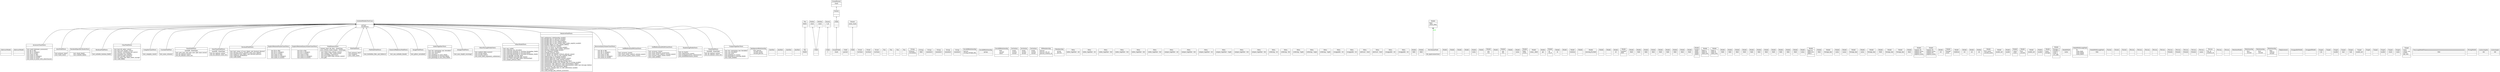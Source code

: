 digraph "classes_31" {
rankdir=BT
charset="utf-8"
"invalid_models_tests.test_relative_fields.RelativeFieldTests.test_foreign_key_to_abstract_model.AbstractModel" [color="black", fontcolor="black", label=<{AbstractModel|<br ALIGN="LEFT"/>|}>, shape="record", style="solid"];
"invalid_models_tests.test_relative_fields.RelativeFieldTests.test_m2m_to_abstract_model.AbstractModel" [color="black", fontcolor="black", label=<{AbstractModel|<br ALIGN="LEFT"/>|}>, shape="record", style="solid"];
"invalid_models_tests.test_relative_fields.AccessorClashTests" [color="black", fontcolor="black", label=<{AccessorClashTests|<br ALIGN="LEFT"/>|test_clash_between_accessors()<br ALIGN="LEFT"/>test_fk_to_fk()<br ALIGN="LEFT"/>test_fk_to_integer()<br ALIGN="LEFT"/>test_fk_to_m2m()<br ALIGN="LEFT"/>test_m2m_to_fk()<br ALIGN="LEFT"/>test_m2m_to_integer()<br ALIGN="LEFT"/>test_m2m_to_m2m()<br ALIGN="LEFT"/>test_m2m_to_m2m_with_inheritance()<br ALIGN="LEFT"/>}>, shape="record", style="solid"];
"invalid_models_tests.test_relative_fields.RelativeFieldTests.test_ambiguous_relationship_model.AmbiguousRelationship" [color="black", fontcolor="black", label=<{AmbiguousRelationship|first_person<br ALIGN="LEFT"/>second_model<br ALIGN="LEFT"/>second_person<br ALIGN="LEFT"/>|}>, shape="record", style="solid"];
"invalid_models_tests.test_relative_fields.AccessorClashTests._test_accessor_clash.Another" [color="black", fontcolor="black", label=<{Another|<br ALIGN="LEFT"/>|}>, shape="record", style="solid"];
"invalid_models_tests.test_relative_fields.ReverseQueryNameClashTests._test_reverse_query_name_clash.Another" [color="black", fontcolor="black", label=<{Another|<br ALIGN="LEFT"/>|}>, shape="record", style="solid"];
"invalid_models_tests.test_relative_fields.ExplicitRelatedNameClashTests._test_explicit_related_name_clash.Another" [color="black", fontcolor="black", label=<{Another|<br ALIGN="LEFT"/>|}>, shape="record", style="solid"];
"invalid_models_tests.test_relative_fields.ExplicitRelatedQueryNameClashTests._test_explicit_related_query_name_clash.Another" [color="black", fontcolor="black", label=<{Another|<br ALIGN="LEFT"/>|}>, shape="record", style="solid"];
"invalid_models_tests.test_ordinary_fields.AutoFieldTests" [color="black", fontcolor="black", label=<{AutoFieldTests|<br ALIGN="LEFT"/>|test_primary_key()<br ALIGN="LEFT"/>test_valid_case()<br ALIGN="LEFT"/>}>, shape="record", style="solid"];
"invalid_models_tests.test_backend_specific.BackendSpecificChecksTests" [color="black", fontcolor="black", label=<{BackendSpecificChecksTests|<br ALIGN="LEFT"/>|test_check_field()<br ALIGN="LEFT"/>test_validate_field()<br ALIGN="LEFT"/>}>, shape="record", style="solid"];
"invalid_models_tests.test_models.IndexTogetherTests.test_pointing_to_non_local_field.Bar" [color="black", fontcolor="black", label=<{Bar|field2<br ALIGN="LEFT"/>|}>, shape="record", style="solid"];
"invalid_models_tests.test_ordinary_fields.BooleanFieldTests" [color="black", fontcolor="black", label=<{BooleanFieldTests|<br ALIGN="LEFT"/>|test_nullable_boolean_field()<br ALIGN="LEFT"/>}>, shape="record", style="solid"];
"invalid_models_tests.test_ordinary_fields.CharFieldTests" [color="black", fontcolor="black", label=<{CharFieldTests|<br ALIGN="LEFT"/>|test_bad_db_index_value()<br ALIGN="LEFT"/>test_bad_max_length_value()<br ALIGN="LEFT"/>test_choices_containing_non_pairs()<br ALIGN="LEFT"/>test_missing_max_length()<br ALIGN="LEFT"/>test_negative_max_length()<br ALIGN="LEFT"/>test_non_iterable_choices()<br ALIGN="LEFT"/>test_too_long_char_field_under_mysql()<br ALIGN="LEFT"/>test_valid_field()<br ALIGN="LEFT"/>}>, shape="record", style="solid"];
"invalid_models_tests.test_models.ShadowingFieldsTests.test_multiinheritance_clash.Child" [color="black", fontcolor="black", label=<{Child|<br ALIGN="LEFT"/>|}>, shape="record", style="solid"];
"invalid_models_tests.test_models.ShadowingFieldsTests.test_inheritance_clash.Child" [color="black", fontcolor="black", label=<{Child|f<br ALIGN="LEFT"/>|}>, shape="record", style="solid"];
"invalid_models_tests.test_models.ShadowingFieldsTests.test_multigeneration_inheritance.Child" [color="black", fontcolor="black", label=<{Child|<br ALIGN="LEFT"/>|}>, shape="record", style="solid"];
"invalid_models_tests.test_models.OtherModelTests.test_ordering_pointing_to_existing_foreignkey_field.Child" [color="black", fontcolor="black", label=<{Child|parent<br ALIGN="LEFT"/>|}>, shape="record", style="solid"];
"invalid_models_tests.test_relative_fields.AccessorClashTests.test_m2m_to_m2m_with_inheritance.Child" [color="black", fontcolor="black", label=<{Child|<br ALIGN="LEFT"/>|}>, shape="record", style="solid"];
"invalid_models_tests.test_relative_fields.ComplexClashTests" [color="black", fontcolor="black", label=<{ComplexClashTests|<br ALIGN="LEFT"/>|test_complex_clash()<br ALIGN="LEFT"/>}>, shape="record", style="solid"];
"invalid_models_tests.test_custom_fields.CustomFieldTest" [color="black", fontcolor="black", label=<{CustomFieldTest|<br ALIGN="LEFT"/>|test_none_column()<br ALIGN="LEFT"/>}>, shape="record", style="solid"];
"invalid_models_tests.test_ordinary_fields.DateFieldTests" [color="black", fontcolor="black", label=<{DateFieldTests|maxDiff : NoneType<br ALIGN="LEFT"/>|test_auto_now_and_auto_now_add_raise_error()<br ALIGN="LEFT"/>test_fix_default_value()<br ALIGN="LEFT"/>test_fix_default_value_tz()<br ALIGN="LEFT"/>}>, shape="record", style="solid"];
"invalid_models_tests.test_ordinary_fields.DateTimeFieldTests" [color="black", fontcolor="black", label=<{DateTimeFieldTests|maxDiff : NoneType<br ALIGN="LEFT"/>|test_fix_default_value()<br ALIGN="LEFT"/>test_fix_default_value_tz()<br ALIGN="LEFT"/>}>, shape="record", style="solid"];
"invalid_models_tests.test_ordinary_fields.DecimalFieldTests" [color="black", fontcolor="black", label=<{DecimalFieldTests|<br ALIGN="LEFT"/>|test_bad_values_of_max_digits_and_decimal_places()<br ALIGN="LEFT"/>test_decimal_places_greater_than_max_digits()<br ALIGN="LEFT"/>test_negative_max_digits_and_decimal_places()<br ALIGN="LEFT"/>test_required_attributes()<br ALIGN="LEFT"/>test_valid_field()<br ALIGN="LEFT"/>}>, shape="record", style="solid"];
"invalid_models_tests.test_relative_fields.M2mThroughFieldsTests.test_invalid_order.Event" [color="black", fontcolor="black", label=<{Event|invitees<br ALIGN="LEFT"/>|}>, shape="record", style="solid"];
"invalid_models_tests.test_relative_fields.M2mThroughFieldsTests.test_invalid_field.Event" [color="black", fontcolor="black", label=<{Event|invitees<br ALIGN="LEFT"/>|}>, shape="record", style="solid"];
"invalid_models_tests.test_relative_fields.M2mThroughFieldsTests.test_explicit_field_names.Event" [color="black", fontcolor="black", label=<{Event|invitees<br ALIGN="LEFT"/>|}>, shape="record", style="solid"];
"invalid_models_tests.test_relative_fields.ExplicitRelatedNameClashTests" [color="black", fontcolor="black", label=<{ExplicitRelatedNameClashTests|<br ALIGN="LEFT"/>|test_fk_to_fk()<br ALIGN="LEFT"/>test_fk_to_integer()<br ALIGN="LEFT"/>test_fk_to_m2m()<br ALIGN="LEFT"/>test_m2m_to_fk()<br ALIGN="LEFT"/>test_m2m_to_integer()<br ALIGN="LEFT"/>test_m2m_to_m2m()<br ALIGN="LEFT"/>}>, shape="record", style="solid"];
"invalid_models_tests.test_relative_fields.ExplicitRelatedQueryNameClashTests" [color="black", fontcolor="black", label=<{ExplicitRelatedQueryNameClashTests|<br ALIGN="LEFT"/>|test_fk_to_fk()<br ALIGN="LEFT"/>test_fk_to_integer()<br ALIGN="LEFT"/>test_fk_to_m2m()<br ALIGN="LEFT"/>test_m2m_to_fk()<br ALIGN="LEFT"/>test_m2m_to_integer()<br ALIGN="LEFT"/>test_m2m_to_m2m()<br ALIGN="LEFT"/>}>, shape="record", style="solid"];
"invalid_models_tests.test_relative_fields.M2mThroughFieldsTests.test_m2m_field_argument_validation.Fan" [color="black", fontcolor="black", label=<{Fan|<br ALIGN="LEFT"/>|}>, shape="record", style="solid"];
"invalid_models_tests.test_relative_fields.M2mThroughFieldsTests.test_invalid_order.Fan" [color="black", fontcolor="black", label=<{Fan|<br ALIGN="LEFT"/>|}>, shape="record", style="solid"];
"invalid_models_tests.test_relative_fields.M2mThroughFieldsTests.test_invalid_field.Fan" [color="black", fontcolor="black", label=<{Fan|<br ALIGN="LEFT"/>|}>, shape="record", style="solid"];
"invalid_models_tests.test_relative_fields.M2mThroughFieldsTests.test_explicit_field_names.Fan" [color="black", fontcolor="black", label=<{Fan|<br ALIGN="LEFT"/>|}>, shape="record", style="solid"];
"invalid_models_tests.test_models.ShadowingFieldsTests.test_multiinheritance_clash.Father" [color="black", fontcolor="black", label=<{Father|clash<br ALIGN="LEFT"/>|}>, shape="record", style="solid"];
"invalid_models_tests.test_models.FieldNamesTests" [color="black", fontcolor="black", label=<{FieldNamesTests|column_limit_db_alias : NoneType<br ALIGN="LEFT"/>max_column_name_length : NoneType<br ALIGN="LEFT"/>|test_M2M_long_column_name()<br ALIGN="LEFT"/>test_ending_with_underscore()<br ALIGN="LEFT"/>test_including_separator()<br ALIGN="LEFT"/>test_local_field_long_column_name()<br ALIGN="LEFT"/>test_pk()<br ALIGN="LEFT"/>}>, shape="record", style="solid"];
"invalid_models_tests.test_ordinary_fields.FileFieldTests" [color="black", fontcolor="black", label=<{FileFieldTests|<br ALIGN="LEFT"/>|test_primary_key()<br ALIGN="LEFT"/>test_unique()<br ALIGN="LEFT"/>test_valid_case()<br ALIGN="LEFT"/>}>, shape="record", style="solid"];
"invalid_models_tests.test_ordinary_fields.FilePathFieldTests" [color="black", fontcolor="black", label=<{FilePathFieldTests|<br ALIGN="LEFT"/>|test_forbidden_files_and_folders()<br ALIGN="LEFT"/>}>, shape="record", style="solid"];
"invalid_models_tests.test_models.IndexTogetherTests.test_pointing_to_non_local_field.Foo" [color="black", fontcolor="black", label=<{Foo|field1<br ALIGN="LEFT"/>|}>, shape="record", style="solid"];
"invalid_models_tests.test_ordinary_fields.GenericIPAddressFieldTests" [color="black", fontcolor="black", label=<{GenericIPAddressFieldTests|<br ALIGN="LEFT"/>|test_non_nullable_blank()<br ALIGN="LEFT"/>}>, shape="record", style="solid"];
"invalid_models_tests.test_models.ShadowingFieldsTests.test_multigeneration_inheritance.GrandChild" [color="black", fontcolor="black", label=<{GrandChild|clash<br ALIGN="LEFT"/>|}>, shape="record", style="solid"];
"invalid_models_tests.test_models.ShadowingFieldsTests.test_multigeneration_inheritance.GrandParent" [color="black", fontcolor="black", label=<{GrandParent|clash<br ALIGN="LEFT"/>|}>, shape="record", style="solid"];
"invalid_models_tests.test_models.OtherModelTests.test_two_m2m_through_same_relationship.Group" [color="black", fontcolor="black", label=<{Group|primary<br ALIGN="LEFT"/>secondary<br ALIGN="LEFT"/>|}>, shape="record", style="solid"];
"invalid_models_tests.test_relative_fields.RelativeFieldTests.test_ambiguous_relationship_model.Group" [color="black", fontcolor="black", label=<{Group|field<br ALIGN="LEFT"/>|}>, shape="record", style="solid"];
"invalid_models_tests.test_relative_fields.RelativeFieldTests.test_relationship_model_with_foreign_key_to_wrong_model.Group" [color="black", fontcolor="black", label=<{Group|members<br ALIGN="LEFT"/>|}>, shape="record", style="solid"];
"invalid_models_tests.test_relative_fields.RelativeFieldTests.test_relationship_model_missing_foreign_key.Group" [color="black", fontcolor="black", label=<{Group|members<br ALIGN="LEFT"/>|}>, shape="record", style="solid"];
"invalid_models_tests.test_relative_fields.RelativeFieldTests.test_missing_relationship_model.Group" [color="black", fontcolor="black", label=<{Group|members<br ALIGN="LEFT"/>|}>, shape="record", style="solid"];
"invalid_models_tests.test_relative_fields.RelativeFieldTests.test_unique_m2m.Group" [color="black", fontcolor="black", label=<{Group|members<br ALIGN="LEFT"/>|}>, shape="record", style="solid"];
"invalid_models_tests.test_ordinary_fields.ImageFieldTests" [color="black", fontcolor="black", label=<{ImageFieldTests|<br ALIGN="LEFT"/>|test_pillow_installed()<br ALIGN="LEFT"/>}>, shape="record", style="solid"];
"invalid_models_tests.test_models.IndexTogetherTests" [color="black", fontcolor="black", label=<{IndexTogetherTests|<br ALIGN="LEFT"/>|test_list_containing_non_iterable()<br ALIGN="LEFT"/>test_non_iterable()<br ALIGN="LEFT"/>test_non_list()<br ALIGN="LEFT"/>test_pointing_to_m2m_field()<br ALIGN="LEFT"/>test_pointing_to_missing_field()<br ALIGN="LEFT"/>test_pointing_to_non_local_field()<br ALIGN="LEFT"/>}>, shape="record", style="solid"];
"invalid_models_tests.test_ordinary_fields.IntegerFieldTests" [color="black", fontcolor="black", label=<{IntegerFieldTests|<br ALIGN="LEFT"/>|test_max_length_warning()<br ALIGN="LEFT"/>}>, shape="record", style="solid"];
"invalid_models_tests.test_relative_fields.RelativeFieldTests.test_relationship_model_with_foreign_key_to_wrong_model.InvalidRelationship" [color="black", fontcolor="black", label=<{InvalidRelationship|person<br ALIGN="LEFT"/>wrong_foreign_key<br ALIGN="LEFT"/>|}>, shape="record", style="solid"];
"invalid_models_tests.test_relative_fields.RelativeFieldTests.test_relationship_model_missing_foreign_key.InvalidRelationship" [color="black", fontcolor="black", label=<{InvalidRelationship|group<br ALIGN="LEFT"/>|}>, shape="record", style="solid"];
"invalid_models_tests.test_relative_fields.RelativeFieldTests.test_too_many_foreign_keys_in_self_referential_model.InvalidRelationship" [color="black", fontcolor="black", label=<{InvalidRelationship|first<br ALIGN="LEFT"/>second<br ALIGN="LEFT"/>third<br ALIGN="LEFT"/>|}>, shape="record", style="solid"];
"invalid_models_tests.test_relative_fields.M2mThroughFieldsTests.test_invalid_order.Invitation" [color="black", fontcolor="black", label=<{Invitation|event<br ALIGN="LEFT"/>invitee<br ALIGN="LEFT"/>inviter<br ALIGN="LEFT"/>|}>, shape="record", style="solid"];
"invalid_models_tests.test_relative_fields.M2mThroughFieldsTests.test_invalid_field.Invitation" [color="black", fontcolor="black", label=<{Invitation|event<br ALIGN="LEFT"/>invitee<br ALIGN="LEFT"/>inviter<br ALIGN="LEFT"/>|}>, shape="record", style="solid"];
"invalid_models_tests.test_relative_fields.M2mThroughFieldsTests.test_explicit_field_names.Invitation" [color="black", fontcolor="black", label=<{Invitation|event<br ALIGN="LEFT"/>invitee<br ALIGN="LEFT"/>inviter<br ALIGN="LEFT"/>|}>, shape="record", style="solid"];
"invalid_models_tests.base.IsolatedModelsTestCase" [color="black", fontcolor="black", label=<{IsolatedModelsTestCase|<br ALIGN="LEFT"/>|setUp()<br ALIGN="LEFT"/>tearDown()<br ALIGN="LEFT"/>}>, shape="record", style="solid"];
"invalid_models_tests.test_relative_fields.M2mThroughFieldsTests" [color="black", fontcolor="black", label=<{M2mThroughFieldsTests|<br ALIGN="LEFT"/>|test_explicit_field_names()<br ALIGN="LEFT"/>test_invalid_field()<br ALIGN="LEFT"/>test_invalid_order()<br ALIGN="LEFT"/>test_m2m_field_argument_validation()<br ALIGN="LEFT"/>}>, shape="record", style="solid"];
"invalid_models_tests.test_relative_fields.RelativeFieldTests.test_foreign_object_to_non_unique_fields.MMembership" [color="black", fontcolor="black", label=<{MMembership|person<br ALIGN="LEFT"/>person_city_id<br ALIGN="LEFT"/>person_country_id<br ALIGN="LEFT"/>|}>, shape="record", style="solid"];
"invalid_models_tests.test_models.OtherModelTests.test_two_m2m_through_same_relationship.Membership" [color="black", fontcolor="black", label=<{Membership|group<br ALIGN="LEFT"/>person<br ALIGN="LEFT"/>|}>, shape="record", style="solid"];
"invalid_models_tests.test_models.IndexTogetherTests.test_non_iterable.Model.Meta" [color="black", fontcolor="black", label=<{Meta|index_together : int<br ALIGN="LEFT"/>|}>, shape="record", style="solid"];
"invalid_models_tests.test_models.IndexTogetherTests.test_non_list.Model.Meta" [color="black", fontcolor="black", label=<{Meta|index_together : str<br ALIGN="LEFT"/>|}>, shape="record", style="solid"];
"invalid_models_tests.test_models.IndexTogetherTests.test_list_containing_non_iterable.Model.Meta" [color="black", fontcolor="black", label=<{Meta|index_together : list<br ALIGN="LEFT"/>|}>, shape="record", style="solid"];
"invalid_models_tests.test_models.IndexTogetherTests.test_pointing_to_missing_field.Model.Meta" [color="black", fontcolor="black", label=<{Meta|index_together : list<br ALIGN="LEFT"/>|}>, shape="record", style="solid"];
"invalid_models_tests.test_models.IndexTogetherTests.test_pointing_to_non_local_field.Bar.Meta" [color="black", fontcolor="black", label=<{Meta|index_together : list<br ALIGN="LEFT"/>|}>, shape="record", style="solid"];
"invalid_models_tests.test_models.IndexTogetherTests.test_pointing_to_m2m_field.Model.Meta" [color="black", fontcolor="black", label=<{Meta|index_together : list<br ALIGN="LEFT"/>|}>, shape="record", style="solid"];
"invalid_models_tests.test_models.UniqueTogetherTests.test_non_iterable.Model.Meta" [color="black", fontcolor="black", label=<{Meta|unique_together : int<br ALIGN="LEFT"/>|}>, shape="record", style="solid"];
"invalid_models_tests.test_models.UniqueTogetherTests.test_list_containing_non_iterable.Model.Meta" [color="black", fontcolor="black", label=<{Meta|unique_together : list<br ALIGN="LEFT"/>|}>, shape="record", style="solid"];
"invalid_models_tests.test_models.UniqueTogetherTests.test_non_list.Model.Meta" [color="black", fontcolor="black", label=<{Meta|unique_together : str<br ALIGN="LEFT"/>|}>, shape="record", style="solid"];
"invalid_models_tests.test_models.UniqueTogetherTests.test_valid_model.Model.Meta" [color="black", fontcolor="black", label=<{Meta|unique_together : tuple<br ALIGN="LEFT"/>|}>, shape="record", style="solid"];
"invalid_models_tests.test_models.UniqueTogetherTests.test_pointing_to_missing_field.Model.Meta" [color="black", fontcolor="black", label=<{Meta|unique_together : list<br ALIGN="LEFT"/>|}>, shape="record", style="solid"];
"invalid_models_tests.test_models.UniqueTogetherTests.test_pointing_to_m2m.Model.Meta" [color="black", fontcolor="black", label=<{Meta|unique_together : list<br ALIGN="LEFT"/>|}>, shape="record", style="solid"];
"invalid_models_tests.test_models.OtherModelTests.test_ordering_non_iterable.Model.Meta" [color="black", fontcolor="black", label=<{Meta|ordering : str<br ALIGN="LEFT"/>|}>, shape="record", style="solid"];
"invalid_models_tests.test_models.OtherModelTests.test_non_valid.Model.Meta" [color="black", fontcolor="black", label=<{Meta|ordering : list<br ALIGN="LEFT"/>|}>, shape="record", style="solid"];
"invalid_models_tests.test_models.OtherModelTests.test_ordering_pointing_to_missing_field.Model.Meta" [color="black", fontcolor="black", label=<{Meta|ordering : tuple<br ALIGN="LEFT"/>|}>, shape="record", style="solid"];
"invalid_models_tests.test_models.OtherModelTests.test_ordering_pointing_to_missing_foreignkey_field.Model.Meta" [color="black", fontcolor="black", label=<{Meta|ordering : tuple<br ALIGN="LEFT"/>|}>, shape="record", style="solid"];
"invalid_models_tests.test_models.OtherModelTests.test_ordering_pointing_to_existing_foreignkey_field.Child.Meta" [color="black", fontcolor="black", label=<{Meta|ordering : tuple<br ALIGN="LEFT"/>|}>, shape="record", style="solid"];
"invalid_models_tests.test_models.OtherModelTests.test_swappable_missing_app_name.Model.Meta" [color="black", fontcolor="black", label=<{Meta|swappable : str<br ALIGN="LEFT"/>|}>, shape="record", style="solid"];
"invalid_models_tests.test_models.OtherModelTests.test_swappable_missing_app.Model.Meta" [color="black", fontcolor="black", label=<{Meta|swappable : str<br ALIGN="LEFT"/>|}>, shape="record", style="solid"];
"invalid_models_tests.test_relative_fields.RelativeFieldTests.test_foreign_key_to_abstract_model.AbstractModel.Meta" [color="black", fontcolor="black", label=<{Meta|abstract : bool<br ALIGN="LEFT"/>|}>, shape="record", style="solid"];
"invalid_models_tests.test_relative_fields.RelativeFieldTests.test_m2m_to_abstract_model.AbstractModel.Meta" [color="black", fontcolor="black", label=<{Meta|abstract : bool<br ALIGN="LEFT"/>|}>, shape="record", style="solid"];
"invalid_models_tests.test_relative_fields.RelativeFieldTests.test_not_swapped_model.SwappableModel.Meta" [color="black", fontcolor="black", label=<{Meta|swappable : str<br ALIGN="LEFT"/>|}>, shape="record", style="solid"];
"invalid_models_tests.test_relative_fields.RelativeFieldTests.test_referencing_to_swapped_model.SwappedModel.Meta" [color="black", fontcolor="black", label=<{Meta|swappable : str<br ALIGN="LEFT"/>|}>, shape="record", style="solid"];
"invalid_models_tests.test_backend_specific.BackendSpecificChecksTests.test_check_field.Model" [color="black", fontcolor="black", label=<{Model|field<br ALIGN="LEFT"/>|}>, shape="record", style="solid"];
"invalid_models_tests.test_backend_specific.BackendSpecificChecksTests.test_validate_field.Model" [color="black", fontcolor="black", label=<{Model|field<br ALIGN="LEFT"/>|}>, shape="record", style="solid"];
"invalid_models_tests.test_custom_fields.CustomFieldTest.test_none_column.Model" [color="black", fontcolor="black", label=<{Model|field<br ALIGN="LEFT"/>other_field<br ALIGN="LEFT"/>|}>, shape="record", style="solid"];
"invalid_models_tests.test_models.IndexTogetherTests.test_non_iterable.Model" [color="black", fontcolor="black", label=<{Model|<br ALIGN="LEFT"/>|}>, shape="record", style="solid"];
"invalid_models_tests.test_models.IndexTogetherTests.test_non_list.Model" [color="black", fontcolor="black", label=<{Model|<br ALIGN="LEFT"/>|}>, shape="record", style="solid"];
"invalid_models_tests.test_models.IndexTogetherTests.test_list_containing_non_iterable.Model" [color="black", fontcolor="black", label=<{Model|<br ALIGN="LEFT"/>|}>, shape="record", style="solid"];
"invalid_models_tests.test_models.IndexTogetherTests.test_pointing_to_missing_field.Model" [color="black", fontcolor="black", label=<{Model|<br ALIGN="LEFT"/>|}>, shape="record", style="solid"];
"invalid_models_tests.test_models.IndexTogetherTests.test_pointing_to_m2m_field.Model" [color="black", fontcolor="black", label=<{Model|m2m<br ALIGN="LEFT"/>|}>, shape="record", style="solid"];
"invalid_models_tests.test_models.UniqueTogetherTests.test_non_iterable.Model" [color="black", fontcolor="black", label=<{Model|<br ALIGN="LEFT"/>|}>, shape="record", style="solid"];
"invalid_models_tests.test_models.UniqueTogetherTests.test_list_containing_non_iterable.Model" [color="black", fontcolor="black", label=<{Model|one<br ALIGN="LEFT"/>two<br ALIGN="LEFT"/>|}>, shape="record", style="solid"];
"invalid_models_tests.test_models.UniqueTogetherTests.test_non_list.Model" [color="black", fontcolor="black", label=<{Model|<br ALIGN="LEFT"/>|}>, shape="record", style="solid"];
"invalid_models_tests.test_models.UniqueTogetherTests.test_valid_model.Model" [color="black", fontcolor="black", label=<{Model|one<br ALIGN="LEFT"/>two<br ALIGN="LEFT"/>|}>, shape="record", style="solid"];
"invalid_models_tests.test_models.UniqueTogetherTests.test_pointing_to_missing_field.Model" [color="black", fontcolor="black", label=<{Model|<br ALIGN="LEFT"/>|}>, shape="record", style="solid"];
"invalid_models_tests.test_models.UniqueTogetherTests.test_pointing_to_m2m.Model" [color="black", fontcolor="black", label=<{Model|m2m<br ALIGN="LEFT"/>|}>, shape="record", style="solid"];
"invalid_models_tests.test_models.FieldNamesTests.test_ending_with_underscore.Model" [color="black", fontcolor="black", label=<{Model|field_<br ALIGN="LEFT"/>m2m_<br ALIGN="LEFT"/>|}>, shape="record", style="solid"];
"invalid_models_tests.test_models.FieldNamesTests.test_including_separator.Model" [color="black", fontcolor="black", label=<{Model|some__field<br ALIGN="LEFT"/>|}>, shape="record", style="solid"];
"invalid_models_tests.test_models.FieldNamesTests.test_pk.Model" [color="black", fontcolor="black", label=<{Model|pk<br ALIGN="LEFT"/>|}>, shape="record", style="solid"];
"invalid_models_tests.test_models.ShadowingFieldsTests.test_id_clash.Model" [color="black", fontcolor="black", label=<{Model|fk<br ALIGN="LEFT"/>fk_id<br ALIGN="LEFT"/>|}>, shape="record", style="solid"];
"invalid_models_tests.test_models.OtherModelTests.test_unique_primary_key.Model" [color="black", fontcolor="black", label=<{Model|id<br ALIGN="LEFT"/>|}>, shape="record", style="solid"];
"invalid_models_tests.test_models.OtherModelTests.test_ordering_non_iterable.Model" [color="black", fontcolor="black", label=<{Model|<br ALIGN="LEFT"/>|}>, shape="record", style="solid"];
"invalid_models_tests.test_models.OtherModelTests.test_non_valid.Model" [color="black", fontcolor="black", label=<{Model|relation<br ALIGN="LEFT"/>|}>, shape="record", style="solid"];
"invalid_models_tests.test_models.OtherModelTests.test_ordering_pointing_to_missing_field.Model" [color="black", fontcolor="black", label=<{Model|<br ALIGN="LEFT"/>|}>, shape="record", style="solid"];
"invalid_models_tests.test_models.OtherModelTests.test_ordering_pointing_to_missing_foreignkey_field.Model" [color="black", fontcolor="black", label=<{Model|missing_fk_field<br ALIGN="LEFT"/>|}>, shape="record", style="solid"];
"invalid_models_tests.test_models.OtherModelTests.test_swappable_missing_app_name.Model" [color="black", fontcolor="black", label=<{Model|<br ALIGN="LEFT"/>|}>, shape="record", style="solid"];
"invalid_models_tests.test_models.OtherModelTests.test_swappable_missing_app.Model" [color="black", fontcolor="black", label=<{Model|<br ALIGN="LEFT"/>|}>, shape="record", style="solid"];
"invalid_models_tests.test_ordinary_fields.AutoFieldTests.test_valid_case.Model" [color="black", fontcolor="black", label=<{Model|id<br ALIGN="LEFT"/>|}>, shape="record", style="solid"];
"invalid_models_tests.test_ordinary_fields.AutoFieldTests.test_primary_key.Model" [color="black", fontcolor="black", label=<{Model|another<br ALIGN="LEFT"/>field<br ALIGN="LEFT"/>|}>, shape="record", style="solid"];
"invalid_models_tests.test_ordinary_fields.BooleanFieldTests.test_nullable_boolean_field.Model" [color="black", fontcolor="black", label=<{Model|field<br ALIGN="LEFT"/>|}>, shape="record", style="solid"];
"invalid_models_tests.test_ordinary_fields.CharFieldTests.test_valid_field.Model" [color="black", fontcolor="black", label=<{Model|field<br ALIGN="LEFT"/>|}>, shape="record", style="solid"];
"invalid_models_tests.test_ordinary_fields.CharFieldTests.test_missing_max_length.Model" [color="black", fontcolor="black", label=<{Model|field<br ALIGN="LEFT"/>|}>, shape="record", style="solid"];
"invalid_models_tests.test_ordinary_fields.CharFieldTests.test_negative_max_length.Model" [color="black", fontcolor="black", label=<{Model|field<br ALIGN="LEFT"/>|}>, shape="record", style="solid"];
"invalid_models_tests.test_ordinary_fields.CharFieldTests.test_bad_max_length_value.Model" [color="black", fontcolor="black", label=<{Model|field<br ALIGN="LEFT"/>|}>, shape="record", style="solid"];
"invalid_models_tests.test_ordinary_fields.CharFieldTests.test_non_iterable_choices.Model" [color="black", fontcolor="black", label=<{Model|field<br ALIGN="LEFT"/>|}>, shape="record", style="solid"];
"invalid_models_tests.test_ordinary_fields.CharFieldTests.test_choices_containing_non_pairs.Model" [color="black", fontcolor="black", label=<{Model|field<br ALIGN="LEFT"/>|}>, shape="record", style="solid"];
"invalid_models_tests.test_ordinary_fields.CharFieldTests.test_bad_db_index_value.Model" [color="black", fontcolor="black", label=<{Model|field<br ALIGN="LEFT"/>|}>, shape="record", style="solid"];
"invalid_models_tests.test_ordinary_fields.CharFieldTests.test_too_long_char_field_under_mysql.Model" [color="black", fontcolor="black", label=<{Model|field<br ALIGN="LEFT"/>|}>, shape="record", style="solid"];
"invalid_models_tests.test_ordinary_fields.DateFieldTests.test_auto_now_and_auto_now_add_raise_error.Model" [color="black", fontcolor="black", label=<{Model|field0<br ALIGN="LEFT"/>field1<br ALIGN="LEFT"/>field2<br ALIGN="LEFT"/>field3<br ALIGN="LEFT"/>|}>, shape="record", style="solid"];
"invalid_models_tests.test_ordinary_fields.DateFieldTests.test_fix_default_value.Model" [color="black", fontcolor="black", label=<{Model|field_d<br ALIGN="LEFT"/>field_dt<br ALIGN="LEFT"/>field_now<br ALIGN="LEFT"/>|}>, shape="record", style="solid"];
"invalid_models_tests.test_ordinary_fields.DateTimeFieldTests.test_fix_default_value.Model" [color="black", fontcolor="black", label=<{Model|field_d<br ALIGN="LEFT"/>field_dt<br ALIGN="LEFT"/>field_now<br ALIGN="LEFT"/>|}>, shape="record", style="solid"];
"invalid_models_tests.test_ordinary_fields.DecimalFieldTests.test_required_attributes.Model" [color="black", fontcolor="black", label=<{Model|field<br ALIGN="LEFT"/>|}>, shape="record", style="solid"];
"invalid_models_tests.test_ordinary_fields.DecimalFieldTests.test_negative_max_digits_and_decimal_places.Model" [color="black", fontcolor="black", label=<{Model|field<br ALIGN="LEFT"/>|}>, shape="record", style="solid"];
"invalid_models_tests.test_ordinary_fields.DecimalFieldTests.test_bad_values_of_max_digits_and_decimal_places.Model" [color="black", fontcolor="black", label=<{Model|field<br ALIGN="LEFT"/>|}>, shape="record", style="solid"];
"invalid_models_tests.test_ordinary_fields.DecimalFieldTests.test_decimal_places_greater_than_max_digits.Model" [color="black", fontcolor="black", label=<{Model|field<br ALIGN="LEFT"/>|}>, shape="record", style="solid"];
"invalid_models_tests.test_ordinary_fields.DecimalFieldTests.test_valid_field.Model" [color="black", fontcolor="black", label=<{Model|field<br ALIGN="LEFT"/>|}>, shape="record", style="solid"];
"invalid_models_tests.test_ordinary_fields.FileFieldTests.test_valid_case.Model" [color="black", fontcolor="black", label=<{Model|field<br ALIGN="LEFT"/>|}>, shape="record", style="solid"];
"invalid_models_tests.test_ordinary_fields.FileFieldTests.test_unique.Model" [color="black", fontcolor="black", label=<{Model|field<br ALIGN="LEFT"/>|}>, shape="record", style="solid"];
"invalid_models_tests.test_ordinary_fields.FileFieldTests.test_primary_key.Model" [color="black", fontcolor="black", label=<{Model|field<br ALIGN="LEFT"/>|}>, shape="record", style="solid"];
"invalid_models_tests.test_ordinary_fields.FilePathFieldTests.test_forbidden_files_and_folders.Model" [color="black", fontcolor="black", label=<{Model|field<br ALIGN="LEFT"/>|}>, shape="record", style="solid"];
"invalid_models_tests.test_ordinary_fields.GenericIPAddressFieldTests.test_non_nullable_blank.Model" [color="black", fontcolor="black", label=<{Model|field<br ALIGN="LEFT"/>|}>, shape="record", style="solid"];
"invalid_models_tests.test_ordinary_fields.ImageFieldTests.test_pillow_installed.Model" [color="black", fontcolor="black", label=<{Model|field<br ALIGN="LEFT"/>|}>, shape="record", style="solid"];
"invalid_models_tests.test_ordinary_fields.IntegerFieldTests.test_max_length_warning.Model" [color="black", fontcolor="black", label=<{Model|value<br ALIGN="LEFT"/>|}>, shape="record", style="solid"];
"invalid_models_tests.test_ordinary_fields.TimeFieldTests.test_fix_default_value.Model" [color="black", fontcolor="black", label=<{Model|field_dt<br ALIGN="LEFT"/>field_now<br ALIGN="LEFT"/>field_t<br ALIGN="LEFT"/>|}>, shape="record", style="solid"];
"invalid_models_tests.test_relative_fields.RelativeFieldTests.test_valid_foreign_key_without_accessor.Model" [color="black", fontcolor="black", label=<{Model|field<br ALIGN="LEFT"/>|}>, shape="record", style="solid"];
"invalid_models_tests.test_relative_fields.RelativeFieldTests.test_foreign_key_to_missing_model.Model" [color="black", fontcolor="black", label=<{Model|foreign_key<br ALIGN="LEFT"/>|}>, shape="record", style="solid"];
"invalid_models_tests.test_relative_fields.RelativeFieldTests.test_many_to_many_to_missing_model.Model" [color="black", fontcolor="black", label=<{Model|m2m<br ALIGN="LEFT"/>|}>, shape="record", style="solid"];
"invalid_models_tests.test_relative_fields.RelativeFieldTests.test_many_to_many_with_useless_options.Model" [color="black", fontcolor="black", label=<{Model|name<br ALIGN="LEFT"/>|}>, shape="record", style="solid"];
"invalid_models_tests.test_relative_fields.RelativeFieldTests.test_foreign_key_to_abstract_model.Model" [color="black", fontcolor="black", label=<{Model|foreign_key<br ALIGN="LEFT"/>|}>, shape="record", style="solid"];
"invalid_models_tests.test_relative_fields.RelativeFieldTests.test_m2m_to_abstract_model.Model" [color="black", fontcolor="black", label=<{Model|m2m<br ALIGN="LEFT"/>|}>, shape="record", style="solid"];
"invalid_models_tests.test_relative_fields.RelativeFieldTests.test_foreign_key_to_non_unique_field.Model" [color="black", fontcolor="black", label=<{Model|foreign_key<br ALIGN="LEFT"/>|}>, shape="record", style="solid"];
"invalid_models_tests.test_relative_fields.RelativeFieldTests.test_foreign_key_to_non_unique_field_under_explicit_model.Model" [color="black", fontcolor="black", label=<{Model|field<br ALIGN="LEFT"/>|}>, shape="record", style="solid"];
"invalid_models_tests.test_relative_fields.RelativeFieldTests.test_on_delete_set_null_on_non_nullable_field.Model" [color="black", fontcolor="black", label=<{Model|foreign_key<br ALIGN="LEFT"/>|}>, shape="record", style="solid"];
"invalid_models_tests.test_relative_fields.RelativeFieldTests.test_on_delete_set_default_without_default_value.Model" [color="black", fontcolor="black", label=<{Model|foreign_key<br ALIGN="LEFT"/>|}>, shape="record", style="solid"];
"invalid_models_tests.test_relative_fields.RelativeFieldTests.test_nullable_primary_key.Model" [color="black", fontcolor="black", label=<{Model|field<br ALIGN="LEFT"/>|}>, shape="record", style="solid"];
"invalid_models_tests.test_relative_fields.RelativeFieldTests.test_not_swapped_model.Model" [color="black", fontcolor="black", label=<{Model|explicit_fk<br ALIGN="LEFT"/>explicit_m2m<br ALIGN="LEFT"/>implicit_fk<br ALIGN="LEFT"/>implicit_m2m<br ALIGN="LEFT"/>|}>, shape="record", style="solid"];
"invalid_models_tests.test_relative_fields.RelativeFieldTests.test_referencing_to_swapped_model.Model" [color="black", fontcolor="black", label=<{Model|explicit_fk<br ALIGN="LEFT"/>explicit_m2m<br ALIGN="LEFT"/>implicit_fk<br ALIGN="LEFT"/>implicit_m2m<br ALIGN="LEFT"/>|}>, shape="record", style="solid"];
"invalid_models_tests.test_relative_fields.AccessorClashTests._test_accessor_clash.Model" [color="black", fontcolor="black", label=<{Model|rel<br ALIGN="LEFT"/>|}>, shape="record", style="solid"];
"invalid_models_tests.test_relative_fields.AccessorClashTests.test_clash_between_accessors.Model" [color="black", fontcolor="black", label=<{Model|foreign<br ALIGN="LEFT"/>m2m<br ALIGN="LEFT"/>|}>, shape="record", style="solid"];
"invalid_models_tests.test_relative_fields.AccessorClashTests.test_m2m_to_m2m_with_inheritance.Model" [color="black", fontcolor="black", label=<{Model|children<br ALIGN="LEFT"/>|}>, shape="record", style="solid"];
"invalid_models_tests.test_relative_fields.ReverseQueryNameClashTests._test_reverse_query_name_clash.Model" [color="black", fontcolor="black", label=<{Model|rel<br ALIGN="LEFT"/>|}>, shape="record", style="solid"];
"invalid_models_tests.test_relative_fields.ExplicitRelatedNameClashTests._test_explicit_related_name_clash.Model" [color="black", fontcolor="black", label=<{Model|rel<br ALIGN="LEFT"/>|}>, shape="record", style="solid"];
"invalid_models_tests.test_relative_fields.ExplicitRelatedQueryNameClashTests._test_explicit_related_query_name_clash.Model" [color="black", fontcolor="black", label=<{Model|rel<br ALIGN="LEFT"/>|}>, shape="record", style="solid"];
"invalid_models_tests.test_relative_fields.SelfReferentialM2MClashTests.test_clash_between_accessors.Model" [color="black", fontcolor="black", label=<{Model|first_m2m<br ALIGN="LEFT"/>second_m2m<br ALIGN="LEFT"/>|}>, shape="record", style="solid"];
"invalid_models_tests.test_relative_fields.SelfReferentialM2MClashTests.test_accessor_clash.Model" [color="black", fontcolor="black", label=<{Model|model_set<br ALIGN="LEFT"/>|}>, shape="record", style="solid"];
"invalid_models_tests.test_relative_fields.SelfReferentialM2MClashTests.test_reverse_query_name_clash.Model" [color="black", fontcolor="black", label=<{Model|model<br ALIGN="LEFT"/>|}>, shape="record", style="solid"];
"invalid_models_tests.test_relative_fields.SelfReferentialM2MClashTests.test_clash_under_explicit_related_name.Model" [color="black", fontcolor="black", label=<{Model|clash<br ALIGN="LEFT"/>m2m<br ALIGN="LEFT"/>|}>, shape="record", style="solid"];
"invalid_models_tests.test_relative_fields.SelfReferentialM2MClashTests.test_valid_model.Model" [color="black", fontcolor="black", label=<{Model|first<br ALIGN="LEFT"/>second<br ALIGN="LEFT"/>|}>, shape="record", style="solid"];
"invalid_models_tests.test_relative_fields.SelfReferentialFKClashTests.test_accessor_clash.Model" [color="black", fontcolor="black", label=<{Model|model_set<br ALIGN="LEFT"/>|}>, shape="record", style="solid"];
"invalid_models_tests.test_relative_fields.SelfReferentialFKClashTests.test_reverse_query_name_clash.Model" [color="black", fontcolor="black", label=<{Model|model<br ALIGN="LEFT"/>|}>, shape="record", style="solid"];
"invalid_models_tests.test_relative_fields.SelfReferentialFKClashTests.test_clash_under_explicit_related_name.Model" [color="black", fontcolor="black", label=<{Model|clash<br ALIGN="LEFT"/>foreign<br ALIGN="LEFT"/>|}>, shape="record", style="solid"];
"invalid_models_tests.test_relative_fields.ComplexClashTests.test_complex_clash.Model" [color="black", fontcolor="black", label=<{Model|foreign_1<br ALIGN="LEFT"/>foreign_2<br ALIGN="LEFT"/>m2m_1<br ALIGN="LEFT"/>m2m_2<br ALIGN="LEFT"/>src_safe<br ALIGN="LEFT"/>|}>, shape="record", style="solid"];
"invalid_models_tests.test_relative_fields.RelativeFieldTests.test_many_to_many_with_useless_options.ModelM2M" [color="black", fontcolor="black", label=<{ModelM2M|m2m<br ALIGN="LEFT"/>|}>, shape="record", style="solid"];
"invalid_models_tests.test_models.FieldNamesTests.test_M2M_long_column_name.ModelWithLongField" [color="black", fontcolor="black", label=<{ModelWithLongField|fk<br ALIGN="LEFT"/>m2m_field<br ALIGN="LEFT"/>m2m_field2<br ALIGN="LEFT"/>m2m_field3<br ALIGN="LEFT"/>|}>, shape="record", style="solid"];
"invalid_models_tests.test_models.FieldNamesTests.test_local_field_long_column_name.ModelWithLongField" [color="black", fontcolor="black", label=<{ModelWithLongField|title<br ALIGN="LEFT"/>|}>, shape="record", style="solid"];
"invalid_models_tests.test_models.ShadowingFieldsTests.test_multiinheritance_clash.Mother" [color="black", fontcolor="black", label=<{Mother|clash<br ALIGN="LEFT"/>|}>, shape="record", style="solid"];
"invalid_models_tests.test_custom_fields.CustomFieldTest.test_none_column.NoColumnField" [color="black", fontcolor="black", label=<{NoColumnField|<br ALIGN="LEFT"/>|db_type(connection)<br ALIGN="LEFT"/>}>, shape="record", style="solid"];
"invalid_models_tests.test_models.OtherModelTests" [color="black", fontcolor="black", label=<{OtherModelTests|<br ALIGN="LEFT"/>|test_non_valid()<br ALIGN="LEFT"/>test_ordering_non_iterable()<br ALIGN="LEFT"/>test_ordering_pointing_to_existing_foreignkey_field()<br ALIGN="LEFT"/>test_ordering_pointing_to_missing_field()<br ALIGN="LEFT"/>test_ordering_pointing_to_missing_foreignkey_field()<br ALIGN="LEFT"/>test_swappable_missing_app()<br ALIGN="LEFT"/>test_swappable_missing_app_name()<br ALIGN="LEFT"/>test_two_m2m_through_same_relationship()<br ALIGN="LEFT"/>test_unique_primary_key()<br ALIGN="LEFT"/>}>, shape="record", style="solid"];
"invalid_models_tests.test_models.ShadowingFieldsTests.test_inheritance_clash.Parent" [color="black", fontcolor="black", label=<{Parent|f_id<br ALIGN="LEFT"/>|}>, shape="record", style="solid"];
"invalid_models_tests.test_models.ShadowingFieldsTests.test_multigeneration_inheritance.Parent" [color="black", fontcolor="black", label=<{Parent|<br ALIGN="LEFT"/>|}>, shape="record", style="solid"];
"invalid_models_tests.test_models.OtherModelTests.test_ordering_pointing_to_existing_foreignkey_field.Parent" [color="black", fontcolor="black", label=<{Parent|<br ALIGN="LEFT"/>|}>, shape="record", style="solid"];
"invalid_models_tests.test_relative_fields.RelativeFieldTests.test_related_field_has_invalid_related_name.Parent" [color="black", fontcolor="black", label=<{Parent|<br ALIGN="LEFT"/>|}>, shape="record", style="solid"];
"invalid_models_tests.test_relative_fields.RelativeFieldTests.test_related_field_has_valid_related_name.Parent" [color="black", fontcolor="black", label=<{Parent|<br ALIGN="LEFT"/>|}>, shape="record", style="solid"];
"invalid_models_tests.test_relative_fields.AccessorClashTests.test_m2m_to_m2m_with_inheritance.Parent" [color="black", fontcolor="black", label=<{Parent|m2m_clash<br ALIGN="LEFT"/>|}>, shape="record", style="solid"];
"invalid_models_tests.test_models.OtherModelTests.test_two_m2m_through_same_relationship.Person" [color="black", fontcolor="black", label=<{Person|<br ALIGN="LEFT"/>|}>, shape="record", style="solid"];
"invalid_models_tests.test_relative_fields.RelativeFieldTests.test_ambiguous_relationship_model.Person" [color="black", fontcolor="black", label=<{Person|<br ALIGN="LEFT"/>|}>, shape="record", style="solid"];
"invalid_models_tests.test_relative_fields.RelativeFieldTests.test_relationship_model_with_foreign_key_to_wrong_model.Person" [color="black", fontcolor="black", label=<{Person|<br ALIGN="LEFT"/>|}>, shape="record", style="solid"];
"invalid_models_tests.test_relative_fields.RelativeFieldTests.test_relationship_model_missing_foreign_key.Person" [color="black", fontcolor="black", label=<{Person|<br ALIGN="LEFT"/>|}>, shape="record", style="solid"];
"invalid_models_tests.test_relative_fields.RelativeFieldTests.test_missing_relationship_model.Person" [color="black", fontcolor="black", label=<{Person|<br ALIGN="LEFT"/>|}>, shape="record", style="solid"];
"invalid_models_tests.test_relative_fields.RelativeFieldTests.test_symmetrical_self_referential_field.Person" [color="black", fontcolor="black", label=<{Person|friends<br ALIGN="LEFT"/>|}>, shape="record", style="solid"];
"invalid_models_tests.test_relative_fields.RelativeFieldTests.test_too_many_foreign_keys_in_self_referential_model.Person" [color="black", fontcolor="black", label=<{Person|friends<br ALIGN="LEFT"/>|}>, shape="record", style="solid"];
"invalid_models_tests.test_relative_fields.RelativeFieldTests.test_symmetric_self_reference_with_intermediate_table.Person" [color="black", fontcolor="black", label=<{Person|friends<br ALIGN="LEFT"/>|}>, shape="record", style="solid"];
"invalid_models_tests.test_relative_fields.RelativeFieldTests.test_symmetric_self_reference_with_intermediate_table_and_through_fields.Person" [color="black", fontcolor="black", label=<{Person|friends<br ALIGN="LEFT"/>|}>, shape="record", style="solid"];
"invalid_models_tests.test_relative_fields.RelativeFieldTests.test_unique_m2m.Person" [color="black", fontcolor="black", label=<{Person|name<br ALIGN="LEFT"/>|}>, shape="record", style="solid"];
"invalid_models_tests.test_relative_fields.RelativeFieldTests.test_foreign_object_to_non_unique_fields.Person" [color="black", fontcolor="black", label=<{Person|city_id<br ALIGN="LEFT"/>country_id<br ALIGN="LEFT"/>|}>, shape="record", style="solid"];
"invalid_models_tests.test_relative_fields.RelativeFieldTests.test_on_delete_set_null_on_non_nullable_field.Person" [color="black", fontcolor="black", label=<{Person|<br ALIGN="LEFT"/>|}>, shape="record", style="solid"];
"invalid_models_tests.test_relative_fields.RelativeFieldTests.test_on_delete_set_default_without_default_value.Person" [color="black", fontcolor="black", label=<{Person|<br ALIGN="LEFT"/>|}>, shape="record", style="solid"];
"invalid_models_tests.test_models.OtherModelTests.test_non_valid.RelationModel" [color="black", fontcolor="black", label=<{RelationModel|<br ALIGN="LEFT"/>|}>, shape="record", style="solid"];
"invalid_models_tests.test_relative_fields.RelativeFieldTests.test_symmetrical_self_referential_field.Relationship" [color="black", fontcolor="black", label=<{Relationship|first<br ALIGN="LEFT"/>second<br ALIGN="LEFT"/>|}>, shape="record", style="solid"];
"invalid_models_tests.test_relative_fields.RelativeFieldTests.test_symmetric_self_reference_with_intermediate_table.Relationship" [color="black", fontcolor="black", label=<{Relationship|first<br ALIGN="LEFT"/>second<br ALIGN="LEFT"/>|}>, shape="record", style="solid"];
"invalid_models_tests.test_relative_fields.RelativeFieldTests.test_symmetric_self_reference_with_intermediate_table_and_through_fields.Relationship" [color="black", fontcolor="black", label=<{Relationship|first<br ALIGN="LEFT"/>referee<br ALIGN="LEFT"/>second<br ALIGN="LEFT"/>|}>, shape="record", style="solid"];
"invalid_models_tests.test_relative_fields.RelativeFieldTests" [color="black", fontcolor="black", label=<{RelativeFieldTests|<br ALIGN="LEFT"/>|test_ambiguous_relationship_model()<br ALIGN="LEFT"/>test_foreign_key_to_abstract_model()<br ALIGN="LEFT"/>test_foreign_key_to_missing_model()<br ALIGN="LEFT"/>test_foreign_key_to_non_unique_field()<br ALIGN="LEFT"/>test_foreign_key_to_non_unique_field_under_explicit_model()<br ALIGN="LEFT"/>test_foreign_object_to_non_unique_fields()<br ALIGN="LEFT"/>test_m2m_to_abstract_model()<br ALIGN="LEFT"/>test_many_to_many_to_missing_model()<br ALIGN="LEFT"/>test_many_to_many_with_useless_options()<br ALIGN="LEFT"/>test_missing_relationship_model()<br ALIGN="LEFT"/>test_not_swapped_model()<br ALIGN="LEFT"/>test_nullable_primary_key()<br ALIGN="LEFT"/>test_on_delete_set_default_without_default_value()<br ALIGN="LEFT"/>test_on_delete_set_null_on_non_nullable_field()<br ALIGN="LEFT"/>test_referencing_to_swapped_model()<br ALIGN="LEFT"/>test_related_field_has_invalid_related_name()<br ALIGN="LEFT"/>test_related_field_has_valid_related_name()<br ALIGN="LEFT"/>test_relationship_model_missing_foreign_key()<br ALIGN="LEFT"/>test_relationship_model_with_foreign_key_to_wrong_model()<br ALIGN="LEFT"/>test_symmetric_self_reference_with_intermediate_table()<br ALIGN="LEFT"/>test_symmetric_self_reference_with_intermediate_table_and_through_fields()<br ALIGN="LEFT"/>test_symmetrical_self_referential_field()<br ALIGN="LEFT"/>test_too_many_foreign_keys_in_self_referential_model()<br ALIGN="LEFT"/>test_unique_m2m()<br ALIGN="LEFT"/>test_valid_foreign_key_without_accessor()<br ALIGN="LEFT"/>}>, shape="record", style="solid"];
"invalid_models_tests.test_relative_fields.RelativeFieldTests.test_referencing_to_swapped_model.Replacement" [color="black", fontcolor="black", label=<{Replacement|<br ALIGN="LEFT"/>|}>, shape="record", style="solid"];
"invalid_models_tests.test_relative_fields.ReverseQueryNameClashTests" [color="black", fontcolor="black", label=<{ReverseQueryNameClashTests|<br ALIGN="LEFT"/>|test_fk_to_fk()<br ALIGN="LEFT"/>test_fk_to_integer()<br ALIGN="LEFT"/>test_fk_to_m2m()<br ALIGN="LEFT"/>test_m2m_to_fk()<br ALIGN="LEFT"/>test_m2m_to_integer()<br ALIGN="LEFT"/>test_m2m_to_m2m()<br ALIGN="LEFT"/>}>, shape="record", style="solid"];
"invalid_models_tests.test_relative_fields.SelfReferentialFKClashTests" [color="black", fontcolor="black", label=<{SelfReferentialFKClashTests|<br ALIGN="LEFT"/>|test_accessor_clash()<br ALIGN="LEFT"/>test_clash_under_explicit_related_name()<br ALIGN="LEFT"/>test_reverse_query_name_clash()<br ALIGN="LEFT"/>}>, shape="record", style="solid"];
"invalid_models_tests.test_relative_fields.SelfReferentialM2MClashTests" [color="black", fontcolor="black", label=<{SelfReferentialM2MClashTests|<br ALIGN="LEFT"/>|test_accessor_clash()<br ALIGN="LEFT"/>test_clash_between_accessors()<br ALIGN="LEFT"/>test_clash_under_explicit_related_name()<br ALIGN="LEFT"/>test_reverse_query_name_clash()<br ALIGN="LEFT"/>test_valid_model()<br ALIGN="LEFT"/>}>, shape="record", style="solid"];
"invalid_models_tests.test_models.ShadowingFieldsTests" [color="black", fontcolor="black", label=<{ShadowingFieldsTests|<br ALIGN="LEFT"/>|test_id_clash()<br ALIGN="LEFT"/>test_inheritance_clash()<br ALIGN="LEFT"/>test_multigeneration_inheritance()<br ALIGN="LEFT"/>test_multiinheritance_clash()<br ALIGN="LEFT"/>}>, shape="record", style="solid"];
"invalid_models_tests.test_relative_fields.RelativeFieldTests.test_not_swapped_model.SwappableModel" [color="black", fontcolor="black", label=<{SwappableModel|<br ALIGN="LEFT"/>|}>, shape="record", style="solid"];
"invalid_models_tests.test_relative_fields.RelativeFieldTests.test_referencing_to_swapped_model.SwappedModel" [color="black", fontcolor="black", label=<{SwappedModel|<br ALIGN="LEFT"/>|}>, shape="record", style="solid"];
"invalid_models_tests.test_models.ShadowingFieldsTests.test_inheritance_clash.Target" [color="black", fontcolor="black", label=<{Target|f_id<br ALIGN="LEFT"/>|}>, shape="record", style="solid"];
"invalid_models_tests.test_models.ShadowingFieldsTests.test_id_clash.Target" [color="black", fontcolor="black", label=<{Target|<br ALIGN="LEFT"/>|}>, shape="record", style="solid"];
"invalid_models_tests.test_relative_fields.RelativeFieldTests.test_valid_foreign_key_without_accessor.Target" [color="black", fontcolor="black", label=<{Target|model<br ALIGN="LEFT"/>|}>, shape="record", style="solid"];
"invalid_models_tests.test_relative_fields.RelativeFieldTests.test_foreign_key_to_non_unique_field.Target" [color="black", fontcolor="black", label=<{Target|bad<br ALIGN="LEFT"/>|}>, shape="record", style="solid"];
"invalid_models_tests.test_relative_fields.RelativeFieldTests.test_foreign_key_to_non_unique_field_under_explicit_model.Target" [color="black", fontcolor="black", label=<{Target|bad<br ALIGN="LEFT"/>|}>, shape="record", style="solid"];
"invalid_models_tests.test_relative_fields.AccessorClashTests._test_accessor_clash.Target" [color="black", fontcolor="black", label=<{Target|model_set<br ALIGN="LEFT"/>|}>, shape="record", style="solid"];
"invalid_models_tests.test_relative_fields.AccessorClashTests.test_clash_between_accessors.Target" [color="black", fontcolor="black", label=<{Target|<br ALIGN="LEFT"/>|}>, shape="record", style="solid"];
"invalid_models_tests.test_relative_fields.AccessorClashTests.test_m2m_to_m2m_with_inheritance.Target" [color="black", fontcolor="black", label=<{Target|<br ALIGN="LEFT"/>|}>, shape="record", style="solid"];
"invalid_models_tests.test_relative_fields.ReverseQueryNameClashTests._test_reverse_query_name_clash.Target" [color="black", fontcolor="black", label=<{Target|model<br ALIGN="LEFT"/>|}>, shape="record", style="solid"];
"invalid_models_tests.test_relative_fields.ExplicitRelatedNameClashTests._test_explicit_related_name_clash.Target" [color="black", fontcolor="black", label=<{Target|clash<br ALIGN="LEFT"/>|}>, shape="record", style="solid"];
"invalid_models_tests.test_relative_fields.ExplicitRelatedQueryNameClashTests._test_explicit_related_query_name_clash.Target" [color="black", fontcolor="black", label=<{Target|clash<br ALIGN="LEFT"/>|}>, shape="record", style="solid"];
"invalid_models_tests.test_relative_fields.ComplexClashTests.test_complex_clash.Target" [color="black", fontcolor="black", label=<{Target|clash<br ALIGN="LEFT"/>clash1_set<br ALIGN="LEFT"/>model<br ALIGN="LEFT"/>tgt_safe<br ALIGN="LEFT"/>|}>, shape="record", style="solid"];
"invalid_models_tests.test_ordinary_fields.TimeFieldTests" [color="black", fontcolor="black", label=<{TimeFieldTests|maxDiff : NoneType<br ALIGN="LEFT"/>|test_fix_default_value()<br ALIGN="LEFT"/>test_fix_default_value_tz()<br ALIGN="LEFT"/>}>, shape="record", style="solid"];
"invalid_models_tests.test_models.UniqueTogetherTests" [color="black", fontcolor="black", label=<{UniqueTogetherTests|<br ALIGN="LEFT"/>|test_list_containing_non_iterable()<br ALIGN="LEFT"/>test_non_iterable()<br ALIGN="LEFT"/>test_non_list()<br ALIGN="LEFT"/>test_pointing_to_m2m()<br ALIGN="LEFT"/>test_pointing_to_missing_field()<br ALIGN="LEFT"/>test_valid_model()<br ALIGN="LEFT"/>}>, shape="record", style="solid"];
"invalid_models_tests.test_models.FieldNamesTests.test_M2M_long_column_name.VeryLongModelNamezzzzzzzzzzzzzzzzzzzzzzzzzzzzzzzzzzzzzzzzzzzzzzzzzzzzzz" [color="black", fontcolor="black", label=<{VeryLongModelNamezzzzzzzzzzzzzzzzzzzzzzzzzzzzzzzzzzzzzzzzzzzzzzzzzzzzzz|title<br ALIGN="LEFT"/>|}>, shape="record", style="solid"];
"invalid_models_tests.test_relative_fields.RelativeFieldTests.test_relationship_model_with_foreign_key_to_wrong_model.WrongModel" [color="black", fontcolor="black", label=<{WrongModel|<br ALIGN="LEFT"/>|}>, shape="record", style="solid"];
"invalid_models_tests.test_models.FieldNamesTests.test_M2M_long_column_name.m2mcomplex" [color="black", fontcolor="black", label=<{m2mcomplex|id2<br ALIGN="LEFT"/>|}>, shape="record", style="solid"];
"invalid_models_tests.test_models.FieldNamesTests.test_M2M_long_column_name.m2msimple" [color="black", fontcolor="black", label=<{m2msimple|id2<br ALIGN="LEFT"/>|}>, shape="record", style="solid"];
"invalid_models_tests.test_backend_specific.BackendSpecificChecksTests" -> "invalid_models_tests.base.IsolatedModelsTestCase" [arrowhead="empty", arrowtail="none"];
"invalid_models_tests.test_custom_fields.CustomFieldTest" -> "invalid_models_tests.base.IsolatedModelsTestCase" [arrowhead="empty", arrowtail="none"];
"invalid_models_tests.test_models.FieldNamesTests" -> "invalid_models_tests.base.IsolatedModelsTestCase" [arrowhead="empty", arrowtail="none"];
"invalid_models_tests.test_models.IndexTogetherTests" -> "invalid_models_tests.base.IsolatedModelsTestCase" [arrowhead="empty", arrowtail="none"];
"invalid_models_tests.test_models.IndexTogetherTests.test_pointing_to_non_local_field.Bar" -> "invalid_models_tests.test_models.IndexTogetherTests.test_pointing_to_non_local_field.Foo" [arrowhead="empty", arrowtail="none"];
"invalid_models_tests.test_models.OtherModelTests" -> "invalid_models_tests.base.IsolatedModelsTestCase" [arrowhead="empty", arrowtail="none"];
"invalid_models_tests.test_models.ShadowingFieldsTests" -> "invalid_models_tests.base.IsolatedModelsTestCase" [arrowhead="empty", arrowtail="none"];
"invalid_models_tests.test_models.ShadowingFieldsTests.test_inheritance_clash.Child" -> "invalid_models_tests.test_models.ShadowingFieldsTests.test_inheritance_clash.Parent" [arrowhead="empty", arrowtail="none"];
"invalid_models_tests.test_models.ShadowingFieldsTests.test_multigeneration_inheritance.Child" -> "invalid_models_tests.test_models.ShadowingFieldsTests.test_multigeneration_inheritance.Parent" [arrowhead="empty", arrowtail="none"];
"invalid_models_tests.test_models.ShadowingFieldsTests.test_multigeneration_inheritance.GrandChild" -> "invalid_models_tests.test_models.ShadowingFieldsTests.test_multigeneration_inheritance.Child" [arrowhead="empty", arrowtail="none"];
"invalid_models_tests.test_models.ShadowingFieldsTests.test_multigeneration_inheritance.Parent" -> "invalid_models_tests.test_models.ShadowingFieldsTests.test_multigeneration_inheritance.GrandParent" [arrowhead="empty", arrowtail="none"];
"invalid_models_tests.test_models.ShadowingFieldsTests.test_multiinheritance_clash.Child" -> "invalid_models_tests.test_models.ShadowingFieldsTests.test_multiinheritance_clash.Father" [arrowhead="empty", arrowtail="none"];
"invalid_models_tests.test_models.ShadowingFieldsTests.test_multiinheritance_clash.Child" -> "invalid_models_tests.test_models.ShadowingFieldsTests.test_multiinheritance_clash.Mother" [arrowhead="empty", arrowtail="none"];
"invalid_models_tests.test_models.UniqueTogetherTests" -> "invalid_models_tests.base.IsolatedModelsTestCase" [arrowhead="empty", arrowtail="none"];
"invalid_models_tests.test_ordinary_fields.AutoFieldTests" -> "invalid_models_tests.base.IsolatedModelsTestCase" [arrowhead="empty", arrowtail="none"];
"invalid_models_tests.test_ordinary_fields.BooleanFieldTests" -> "invalid_models_tests.base.IsolatedModelsTestCase" [arrowhead="empty", arrowtail="none"];
"invalid_models_tests.test_ordinary_fields.CharFieldTests" -> "invalid_models_tests.base.IsolatedModelsTestCase" [arrowhead="empty", arrowtail="none"];
"invalid_models_tests.test_ordinary_fields.DateFieldTests" -> "invalid_models_tests.base.IsolatedModelsTestCase" [arrowhead="empty", arrowtail="none"];
"invalid_models_tests.test_ordinary_fields.DateTimeFieldTests" -> "invalid_models_tests.base.IsolatedModelsTestCase" [arrowhead="empty", arrowtail="none"];
"invalid_models_tests.test_ordinary_fields.DecimalFieldTests" -> "invalid_models_tests.base.IsolatedModelsTestCase" [arrowhead="empty", arrowtail="none"];
"invalid_models_tests.test_ordinary_fields.FileFieldTests" -> "invalid_models_tests.base.IsolatedModelsTestCase" [arrowhead="empty", arrowtail="none"];
"invalid_models_tests.test_ordinary_fields.FilePathFieldTests" -> "invalid_models_tests.base.IsolatedModelsTestCase" [arrowhead="empty", arrowtail="none"];
"invalid_models_tests.test_ordinary_fields.GenericIPAddressFieldTests" -> "invalid_models_tests.base.IsolatedModelsTestCase" [arrowhead="empty", arrowtail="none"];
"invalid_models_tests.test_ordinary_fields.ImageFieldTests" -> "invalid_models_tests.base.IsolatedModelsTestCase" [arrowhead="empty", arrowtail="none"];
"invalid_models_tests.test_ordinary_fields.IntegerFieldTests" -> "invalid_models_tests.base.IsolatedModelsTestCase" [arrowhead="empty", arrowtail="none"];
"invalid_models_tests.test_ordinary_fields.TimeFieldTests" -> "invalid_models_tests.base.IsolatedModelsTestCase" [arrowhead="empty", arrowtail="none"];
"invalid_models_tests.test_relative_fields.AccessorClashTests" -> "invalid_models_tests.base.IsolatedModelsTestCase" [arrowhead="empty", arrowtail="none"];
"invalid_models_tests.test_relative_fields.AccessorClashTests.test_m2m_to_m2m_with_inheritance.Child" -> "invalid_models_tests.test_relative_fields.AccessorClashTests.test_m2m_to_m2m_with_inheritance.Parent" [arrowhead="empty", arrowtail="none"];
"invalid_models_tests.test_relative_fields.ComplexClashTests" -> "invalid_models_tests.base.IsolatedModelsTestCase" [arrowhead="empty", arrowtail="none"];
"invalid_models_tests.test_relative_fields.ExplicitRelatedNameClashTests" -> "invalid_models_tests.base.IsolatedModelsTestCase" [arrowhead="empty", arrowtail="none"];
"invalid_models_tests.test_relative_fields.ExplicitRelatedQueryNameClashTests" -> "invalid_models_tests.base.IsolatedModelsTestCase" [arrowhead="empty", arrowtail="none"];
"invalid_models_tests.test_relative_fields.M2mThroughFieldsTests" -> "invalid_models_tests.base.IsolatedModelsTestCase" [arrowhead="empty", arrowtail="none"];
"invalid_models_tests.test_relative_fields.RelativeFieldTests" -> "invalid_models_tests.base.IsolatedModelsTestCase" [arrowhead="empty", arrowtail="none"];
"invalid_models_tests.test_relative_fields.ReverseQueryNameClashTests" -> "invalid_models_tests.base.IsolatedModelsTestCase" [arrowhead="empty", arrowtail="none"];
"invalid_models_tests.test_relative_fields.SelfReferentialFKClashTests" -> "invalid_models_tests.base.IsolatedModelsTestCase" [arrowhead="empty", arrowtail="none"];
"invalid_models_tests.test_relative_fields.SelfReferentialM2MClashTests" -> "invalid_models_tests.base.IsolatedModelsTestCase" [arrowhead="empty", arrowtail="none"];
"invalid_models_tests.test_custom_fields.CustomFieldTest.test_none_column.NoColumnField" -> "invalid_models_tests.test_custom_fields.CustomFieldTest.test_none_column.Model" [arrowhead="diamond", arrowtail="none", fontcolor="green", label="field", style="solid"];
}
